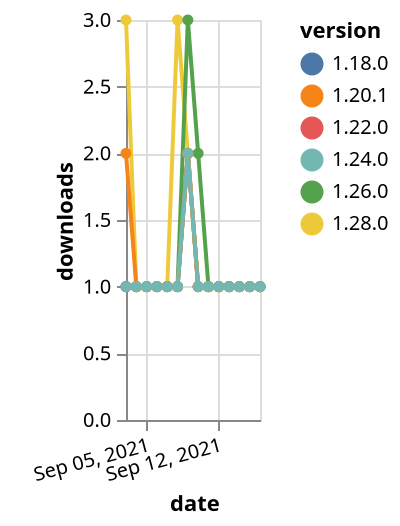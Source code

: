 {"$schema": "https://vega.github.io/schema/vega-lite/v5.json", "description": "A simple bar chart with embedded data.", "data": {"values": [{"date": "2021-09-03", "total": 257, "delta": 1, "version": "1.18.0"}, {"date": "2021-09-04", "total": 258, "delta": 1, "version": "1.18.0"}, {"date": "2021-09-05", "total": 259, "delta": 1, "version": "1.18.0"}, {"date": "2021-09-06", "total": 260, "delta": 1, "version": "1.18.0"}, {"date": "2021-09-07", "total": 261, "delta": 1, "version": "1.18.0"}, {"date": "2021-09-08", "total": 262, "delta": 1, "version": "1.18.0"}, {"date": "2021-09-09", "total": 264, "delta": 2, "version": "1.18.0"}, {"date": "2021-09-10", "total": 265, "delta": 1, "version": "1.18.0"}, {"date": "2021-09-11", "total": 266, "delta": 1, "version": "1.18.0"}, {"date": "2021-09-12", "total": 267, "delta": 1, "version": "1.18.0"}, {"date": "2021-09-13", "total": 268, "delta": 1, "version": "1.18.0"}, {"date": "2021-09-14", "total": 269, "delta": 1, "version": "1.18.0"}, {"date": "2021-09-15", "total": 270, "delta": 1, "version": "1.18.0"}, {"date": "2021-09-16", "total": 271, "delta": 1, "version": "1.18.0"}, {"date": "2021-09-03", "total": 192, "delta": 1, "version": "1.22.0"}, {"date": "2021-09-04", "total": 193, "delta": 1, "version": "1.22.0"}, {"date": "2021-09-05", "total": 194, "delta": 1, "version": "1.22.0"}, {"date": "2021-09-06", "total": 195, "delta": 1, "version": "1.22.0"}, {"date": "2021-09-07", "total": 196, "delta": 1, "version": "1.22.0"}, {"date": "2021-09-08", "total": 197, "delta": 1, "version": "1.22.0"}, {"date": "2021-09-09", "total": 199, "delta": 2, "version": "1.22.0"}, {"date": "2021-09-10", "total": 200, "delta": 1, "version": "1.22.0"}, {"date": "2021-09-11", "total": 201, "delta": 1, "version": "1.22.0"}, {"date": "2021-09-12", "total": 202, "delta": 1, "version": "1.22.0"}, {"date": "2021-09-13", "total": 203, "delta": 1, "version": "1.22.0"}, {"date": "2021-09-14", "total": 204, "delta": 1, "version": "1.22.0"}, {"date": "2021-09-15", "total": 205, "delta": 1, "version": "1.22.0"}, {"date": "2021-09-16", "total": 206, "delta": 1, "version": "1.22.0"}, {"date": "2021-09-03", "total": 125, "delta": 3, "version": "1.28.0"}, {"date": "2021-09-04", "total": 126, "delta": 1, "version": "1.28.0"}, {"date": "2021-09-05", "total": 127, "delta": 1, "version": "1.28.0"}, {"date": "2021-09-06", "total": 128, "delta": 1, "version": "1.28.0"}, {"date": "2021-09-07", "total": 129, "delta": 1, "version": "1.28.0"}, {"date": "2021-09-08", "total": 132, "delta": 3, "version": "1.28.0"}, {"date": "2021-09-09", "total": 134, "delta": 2, "version": "1.28.0"}, {"date": "2021-09-10", "total": 135, "delta": 1, "version": "1.28.0"}, {"date": "2021-09-11", "total": 136, "delta": 1, "version": "1.28.0"}, {"date": "2021-09-12", "total": 137, "delta": 1, "version": "1.28.0"}, {"date": "2021-09-13", "total": 138, "delta": 1, "version": "1.28.0"}, {"date": "2021-09-14", "total": 139, "delta": 1, "version": "1.28.0"}, {"date": "2021-09-15", "total": 140, "delta": 1, "version": "1.28.0"}, {"date": "2021-09-16", "total": 141, "delta": 1, "version": "1.28.0"}, {"date": "2021-09-03", "total": 201, "delta": 1, "version": "1.26.0"}, {"date": "2021-09-04", "total": 202, "delta": 1, "version": "1.26.0"}, {"date": "2021-09-05", "total": 203, "delta": 1, "version": "1.26.0"}, {"date": "2021-09-06", "total": 204, "delta": 1, "version": "1.26.0"}, {"date": "2021-09-07", "total": 205, "delta": 1, "version": "1.26.0"}, {"date": "2021-09-08", "total": 206, "delta": 1, "version": "1.26.0"}, {"date": "2021-09-09", "total": 209, "delta": 3, "version": "1.26.0"}, {"date": "2021-09-10", "total": 211, "delta": 2, "version": "1.26.0"}, {"date": "2021-09-11", "total": 212, "delta": 1, "version": "1.26.0"}, {"date": "2021-09-12", "total": 213, "delta": 1, "version": "1.26.0"}, {"date": "2021-09-13", "total": 214, "delta": 1, "version": "1.26.0"}, {"date": "2021-09-14", "total": 215, "delta": 1, "version": "1.26.0"}, {"date": "2021-09-15", "total": 216, "delta": 1, "version": "1.26.0"}, {"date": "2021-09-16", "total": 217, "delta": 1, "version": "1.26.0"}, {"date": "2021-09-03", "total": 206, "delta": 2, "version": "1.20.1"}, {"date": "2021-09-04", "total": 207, "delta": 1, "version": "1.20.1"}, {"date": "2021-09-05", "total": 208, "delta": 1, "version": "1.20.1"}, {"date": "2021-09-06", "total": 209, "delta": 1, "version": "1.20.1"}, {"date": "2021-09-07", "total": 210, "delta": 1, "version": "1.20.1"}, {"date": "2021-09-08", "total": 211, "delta": 1, "version": "1.20.1"}, {"date": "2021-09-09", "total": 213, "delta": 2, "version": "1.20.1"}, {"date": "2021-09-10", "total": 214, "delta": 1, "version": "1.20.1"}, {"date": "2021-09-11", "total": 215, "delta": 1, "version": "1.20.1"}, {"date": "2021-09-12", "total": 216, "delta": 1, "version": "1.20.1"}, {"date": "2021-09-13", "total": 217, "delta": 1, "version": "1.20.1"}, {"date": "2021-09-14", "total": 218, "delta": 1, "version": "1.20.1"}, {"date": "2021-09-15", "total": 219, "delta": 1, "version": "1.20.1"}, {"date": "2021-09-16", "total": 220, "delta": 1, "version": "1.20.1"}, {"date": "2021-09-03", "total": 167, "delta": 1, "version": "1.24.0"}, {"date": "2021-09-04", "total": 168, "delta": 1, "version": "1.24.0"}, {"date": "2021-09-05", "total": 169, "delta": 1, "version": "1.24.0"}, {"date": "2021-09-06", "total": 170, "delta": 1, "version": "1.24.0"}, {"date": "2021-09-07", "total": 171, "delta": 1, "version": "1.24.0"}, {"date": "2021-09-08", "total": 172, "delta": 1, "version": "1.24.0"}, {"date": "2021-09-09", "total": 174, "delta": 2, "version": "1.24.0"}, {"date": "2021-09-10", "total": 175, "delta": 1, "version": "1.24.0"}, {"date": "2021-09-11", "total": 176, "delta": 1, "version": "1.24.0"}, {"date": "2021-09-12", "total": 177, "delta": 1, "version": "1.24.0"}, {"date": "2021-09-13", "total": 178, "delta": 1, "version": "1.24.0"}, {"date": "2021-09-14", "total": 179, "delta": 1, "version": "1.24.0"}, {"date": "2021-09-15", "total": 180, "delta": 1, "version": "1.24.0"}, {"date": "2021-09-16", "total": 181, "delta": 1, "version": "1.24.0"}]}, "width": "container", "mark": {"type": "line", "point": {"filled": true}}, "encoding": {"x": {"field": "date", "type": "temporal", "timeUnit": "yearmonthdate", "title": "date", "axis": {"labelAngle": -15}}, "y": {"field": "delta", "type": "quantitative", "title": "downloads"}, "color": {"field": "version", "type": "nominal"}, "tooltip": {"field": "delta"}}}